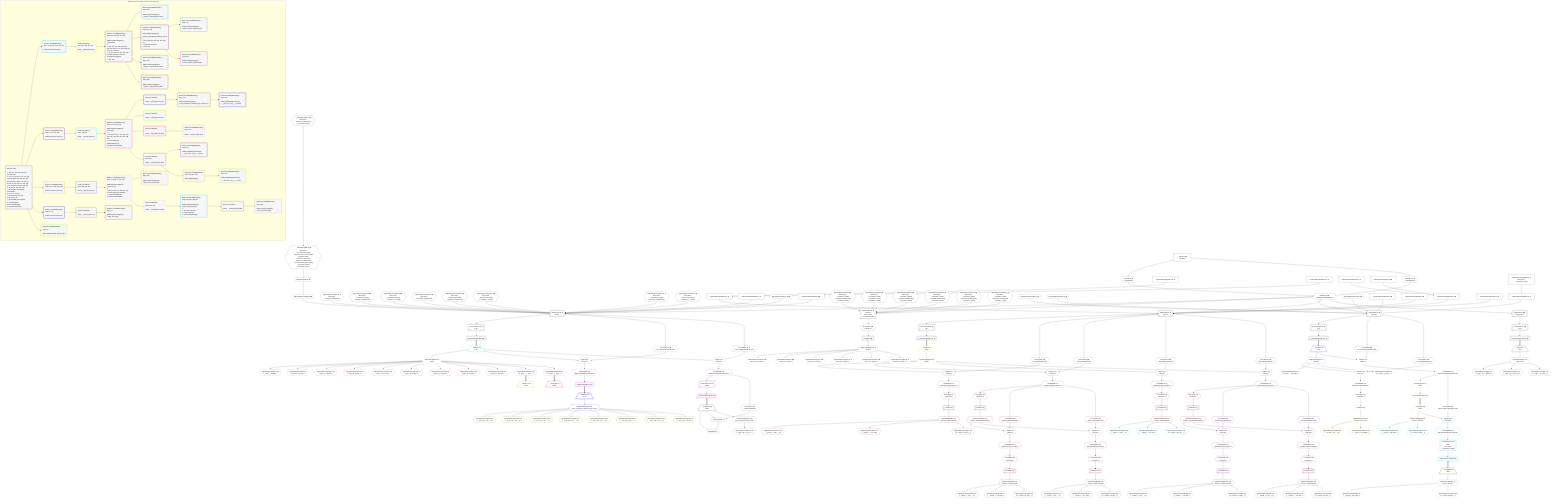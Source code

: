 %%{init: {'themeVariables': { 'fontSize': '12px'}}}%%
graph TD
    classDef path fill:#eee,stroke:#000,color:#000
    classDef plan fill:#fff,stroke-width:1px,color:#000
    classDef itemplan fill:#fff,stroke-width:2px,color:#000
    classDef unbatchedplan fill:#dff,stroke-width:1px,color:#000
    classDef sideeffectplan fill:#fcc,stroke-width:2px,color:#000
    classDef bucket fill:#f6f6f6,color:#000,stroke-width:2px,text-align:left

    subgraph "Buckets for queries/v4/procedure-computed-fields"
    Bucket0("Bucket 0 (root)<br /><br />1: 293, 297, 301, 309, 313, 317, 325, 329, 341<br />ᐳ: 6, 9, 10, 113, 131, 172, 275, 345, 346, 347, 348, 349, 350, 351, 352, 353, 354, 355, 356, 11, 49, 53, 56, 59, 62, 65, 93, 106, 126, 136, 139, 142, 145, 148, 156, 150, 158, 164<br />2: 15, 25, 30, 305, 321, 333<br />ᐳ: Access[32], Access[326], Access[330]<br />3: 8, 17, 27, 33, 337<br />ᐳ: 34, 294, 306, 310, 322<br />4: 12, 20, 39, 45<br />ᐳ: Access[338], Access[342]<br />5: Connection[22], ConnectionItems[36]<br />6: ConnectionItems[42]"):::bucket
    Bucket1("Bucket 1 (nullableBoundary)<br />Deps: 12, 36, 294, 306, 310, 322<br /><br />ROOT Connectionᐸ8ᐳ[12]"):::bucket
    Bucket2("Bucket 2 (nullableBoundary)<br />Deps: 17, 39, 326, 330<br /><br />ROOT Connectionᐸ15ᐳ[17]"):::bucket
    Bucket3("Bucket 3 (nullableBoundary)<br />Deps: 22, 42, 338, 342, 345<br /><br />ROOT Connectionᐸ20ᐳ[22]"):::bucket
    Bucket4("Bucket 4 (nullableBoundary)<br />Deps: 27, 45<br /><br />ROOT Connectionᐸ25ᐳ[27]"):::bucket
    Bucket5("Bucket 5 (nullableBoundary)<br />Deps: 34<br /><br />ROOT PgSelectSingleᐸpersonᐳ[34]"):::bucket
    Bucket10("Bucket 10 (listItem)<br />Deps: 294, 306, 310, 322<br /><br />ROOT __Item{10}ᐸ36ᐳ[67]"):::bucket
    Bucket11("Bucket 11 (listItem)<br />Deps: 326, 330<br /><br />ROOT __Item{11}ᐸ39ᐳ[69]"):::bucket
    Bucket12("Bucket 12 (listItem)<br />Deps: 338, 342, 345<br /><br />ROOT __Item{12}ᐸ42ᐳ[71]"):::bucket
    Bucket13("Bucket 13 (listItem)<br /><br />ROOT __Item{13}ᐸ45ᐳ[73]"):::bucket
    Bucket14("Bucket 14 (nullableBoundary)<br />Deps: 294, 68, 306, 310, 322<br /><br />ROOT PgSelectSingle{10}ᐸtypesᐳ[68]<br />1: <br />ᐳ: 295, 307, 311, 323, 296, 308, 312, 324, 80, 89, 102, 122, 298, 302<br />2: 81, 90, 103, 123<br />ᐳ: 82, 91, 104, 124, 179, 202, 220, 299, 300, 303, 304, 183, 206<br />3: First[184], First[207]<br />ᐳ: 185, 208"):::bucket
    Bucket15("Bucket 15 (nullableBoundary)<br />Deps: 70, 326, 69, 330<br /><br />ROOT PgSelectSingle{11}ᐸpostᐳ[70]<br />1: <br />ᐳ: 83, 94, 107, 127, 137, 140, 143, 146, 149, 166, 168, 327, 331, 328, 332<br />2: Connection[173], PgSelectRows[174]<br />3: ConnectionItems[199]"):::bucket
    Bucket16("Bucket 16 (nullableBoundary)<br />Deps: 72, 338, 71, 342, 345<br /><br />ROOT PgSelectSingle{12}ᐸpersonᐳ[72]<br />1: <br />ᐳ: 84, 96, 339, 343, 340, 344, 132<br />2: Connection[114], First[133]<br />ᐳ: PgSelectSingle[134]<br />3: ConnectionItems[187]"):::bucket
    Bucket17("Bucket 17 (nullableBoundary)<br />Deps: 74<br /><br />ROOT PgSelectSingle{13}ᐸedge_caseᐳ[74]"):::bucket
    Bucket18("Bucket 18 (nullableBoundary)<br />Deps: 104<br /><br />ROOT PgSelectSingle{14}ᐸfrmcdc_compoundTypeᐳ[104]"):::bucket
    Bucket19("Bucket 19 (nullableBoundary)<br />Deps: 324, 124<br /><br />ROOT PgSelectSingle{14}ᐸfrmcdc_nestedCompoundTypeᐳ[124]<br />1: <br />ᐳ: 314, 318, 315, 316, 319, 320, 195, 213<br />2: First[196], First[214]<br />ᐳ: 197, 215"):::bucket
    Bucket20("Bucket 20 (nullableBoundary)<br />Deps: 134<br /><br />ROOT PgSelectSingle{16}ᐸperson_first_postᐳ[134]"):::bucket
    Bucket21("Bucket 21 (listItem)<br /><br />ROOT __Item{21}ᐸ174ᐳ[175]"):::bucket
    Bucket22("Bucket 22 (listItem)<br /><br />ROOT __Item{22}ᐸ166ᐳ[177]"):::bucket
    Bucket23("Bucket 23 (listItem)<br /><br />ROOT __Item{23}ᐸ168ᐳ[178]"):::bucket
    Bucket24("Bucket 24 (nullableBoundary)<br />Deps: 176<br /><br />ROOT PgSelectSingle{21}ᐸpost_computed_compound_type_arrayᐳ[176]"):::bucket
    Bucket25("Bucket 25 (nullableBoundary)<br />Deps: 178<br /><br />ROOT __Item{23}ᐸ168ᐳ[178]"):::bucket
    Bucket29("Bucket 29 (nullableBoundary)<br />Deps: 185<br /><br />ROOT PgSelectSingle{14}ᐸfrmcdc_compoundTypeᐳ[185]"):::bucket
    Bucket30("Bucket 30 (nullableBoundary)<br />Deps: 197<br /><br />ROOT PgSelectSingle{19}ᐸfrmcdc_compoundTypeᐳ[197]"):::bucket
    Bucket31("Bucket 31 (nullableBoundary)<br />Deps: 208<br /><br />ROOT PgSelectSingle{14}ᐸfrmcdc_compoundTypeᐳ[208]"):::bucket
    Bucket32("Bucket 32 (nullableBoundary)<br />Deps: 215<br /><br />ROOT PgSelectSingle{19}ᐸfrmcdc_compoundTypeᐳ[215]"):::bucket
    Bucket33("Bucket 33 (listItem)<br />Deps: 340, 345<br /><br />ROOT __Item{33}ᐸ187ᐳ[223]"):::bucket
    Bucket34("Bucket 34 (listItem)<br />Deps: 332<br /><br />ROOT __Item{34}ᐸ199ᐳ[225]"):::bucket
    Bucket35("Bucket 35 (nullableBoundary)<br />Deps: 224, 345, 334, 223<br /><br />ROOT PgSelectSingle{33}ᐸperson_friendsᐳ[224]<br />1: <br />ᐳ: 259, 265, 335, 336<br />2: Connection[276]<br />3: ConnectionItems[283]"):::bucket
    Bucket36("Bucket 36 (nullableBoundary)<br />Deps: 227<br /><br />ROOT PgClassExpression{34}ᐸ__post_com...al_set__.vᐳ[227]"):::bucket
    Bucket37("Bucket 37 (nullableBoundary)<br />Deps: 228, 227, 268<br /><br />ROOT Edge{34}[228]"):::bucket
    Bucket38("Bucket 38 (nullableBoundary)<br />Deps: 241<br /><br />ROOT PgClassExpression{24}ᐸ__post_com...rray__.”g”ᐳ[241]"):::bucket
    Bucket39("Bucket 39 (nullableBoundary)<br />Deps: 227<br /><br />ROOT PgClassExpression{34}ᐸ__post_com...al_set__.vᐳ[227]"):::bucket
    Bucket41("Bucket 41 (listItem)<br /><br />ROOT __Item{41}ᐸ283ᐳ[288]"):::bucket
    Bucket42("Bucket 42 (nullableBoundary)<br />Deps: 289<br /><br />ROOT PgSelectSingle{41}ᐸperson_friendsᐳ[289]"):::bucket
    end
    Bucket0 --> Bucket1 & Bucket2 & Bucket3 & Bucket4 & Bucket5
    Bucket1 --> Bucket10
    Bucket2 --> Bucket11
    Bucket3 --> Bucket12
    Bucket4 --> Bucket13
    Bucket10 --> Bucket14
    Bucket11 --> Bucket15
    Bucket12 --> Bucket16
    Bucket13 --> Bucket17
    Bucket14 --> Bucket18 & Bucket19 & Bucket29 & Bucket31
    Bucket15 --> Bucket21 & Bucket22 & Bucket23 & Bucket34
    Bucket16 --> Bucket20 & Bucket33
    Bucket19 --> Bucket30 & Bucket32
    Bucket21 --> Bucket24
    Bucket23 --> Bucket25
    Bucket24 --> Bucket38
    Bucket33 --> Bucket35
    Bucket34 --> Bucket36 & Bucket37
    Bucket35 --> Bucket41
    Bucket37 --> Bucket39
    Bucket41 --> Bucket42

    %% plan dependencies
    PgSelect15[["PgSelect[15∈0] ➊<br />ᐸpostᐳ"]]:::plan
    Object11{{"Object[11∈0] ➊<br />ᐸ{pgSettings,withPgClient}ᐳ"}}:::plan
    PgFromExpression93{{"PgFromExpression[93∈0] ➊<br />More deps:<br />- Constantᐸundefinedᐳ[6]"}}:::plan
    PgFromExpression106{{"PgFromExpression[106∈0] ➊<br />More deps:<br />- Constantᐸ15ᐳ[348]<br />- Constantᐸundefinedᐳ[6]"}}:::plan
    PgFromExpression126{{"PgFromExpression[126∈0] ➊<br />More deps:<br />- Constantᐸ20ᐳ[349]<br />- Constantᐸ'[...]'ᐳ[350]"}}:::plan
    PgFromExpression136{{"PgFromExpression[136∈0] ➊<br />More deps:<br />- Constantᐸundefinedᐳ[6]"}}:::plan
    PgFromExpression139{{"PgFromExpression[139∈0] ➊<br />More deps:<br />- Constantᐸ15ᐳ[348]<br />- Constantᐸundefinedᐳ[6]"}}:::plan
    PgFromExpression142{{"PgFromExpression[142∈0] ➊<br />More deps:<br />- Constantᐸ20ᐳ[349]<br />- Constantᐸ'[...]'ᐳ[350]"}}:::plan
    PgFromExpression145{{"PgFromExpression[145∈0] ➊<br />More deps:<br />- Constantᐸ15ᐳ[348]<br />- Constantᐸundefinedᐳ[6]"}}:::plan
    PgFromExpression148{{"PgFromExpression[148∈0] ➊<br />More deps:<br />- Constantᐸ20ᐳ[349]<br />- Constantᐸ'[...]'ᐳ[350]"}}:::plan
    PgFromExpression164{{"PgFromExpression[164∈0] ➊"}}:::plan
    PgSelectInlineApply325["PgSelectInlineApply[325∈0] ➊"]:::plan
    PgFromExpression172{{"PgFromExpression[172∈0] ➊"}}:::plan
    PgSelectInlineApply329["PgSelectInlineApply[329∈0] ➊"]:::plan
    Object11 & PgFromExpression93 & PgFromExpression106 & PgFromExpression126 & PgFromExpression136 & PgFromExpression139 & PgFromExpression142 & PgFromExpression145 & PgFromExpression148 & PgFromExpression164 & PgSelectInlineApply325 & PgFromExpression172 & PgSelectInlineApply329 --> PgSelect15
    PgSelect30[["PgSelect[30∈0] ➊<br />ᐸpersonᐳ<br />More deps:<br />- Constantᐸ1ᐳ[345]"]]:::plan
    PgFromExpression49{{"PgFromExpression[49∈0] ➊<br />More deps:<br />- Constantᐸ1ᐳ[345]<br />- Constantᐸundefinedᐳ[6]<br />- Constantᐸ7ᐳ[346]"}}:::plan
    PgFromExpression53{{"PgFromExpression[53∈0] ➊<br />More deps:<br />- Constantᐸ1ᐳ[345]<br />- Constantᐸ8ᐳ[347]<br />- Constantᐸ7ᐳ[346]"}}:::plan
    PgFromExpression56{{"PgFromExpression[56∈0] ➊<br />More deps:<br />- Constantᐸ1ᐳ[345]<br />- Constantᐸundefinedᐳ[6]<br />- Constantᐸ7ᐳ[346]"}}:::plan
    PgFromExpression59{{"PgFromExpression[59∈0] ➊<br />More deps:<br />- Constantᐸ1ᐳ[345]<br />- Constantᐸundefinedᐳ[6]<br />- Constantᐸ7ᐳ[346]"}}:::plan
    PgFromExpression62{{"PgFromExpression[62∈0] ➊<br />More deps:<br />- Constantᐸ1ᐳ[345]<br />- Constantᐸundefinedᐳ[6]<br />- Constantᐸ7ᐳ[346]"}}:::plan
    PgFromExpression65{{"PgFromExpression[65∈0] ➊<br />More deps:<br />- Constantᐸ1ᐳ[345]<br />- Constantᐸundefinedᐳ[6]<br />- Constantᐸ7ᐳ[346]"}}:::plan
    Object11 & PgFromExpression49 & PgFromExpression53 & PgFromExpression56 & PgFromExpression59 & PgFromExpression62 & PgFromExpression65 --> PgSelect30
    __InputObject150{{"__InputObject[150∈0] ➊<br />More deps:<br />- Constantᐸ419ᐳ[351]<br />- Constantᐸ'easy cheesy baked potatoes'ᐳ[352]<br />- Constantᐸ'red'ᐳ[353]<br />- Constantᐸundefinedᐳ[6]<br />- Constantᐸ'BAR_FOO'ᐳ[354]<br />- Constantᐸ''ᐳ[355]<br />- Constantᐸ8ᐳ[347]"}}:::plan
    __InputObject156{{"__InputObject[156∈0] ➊<br />More deps:<br />- Constantᐸundefinedᐳ[6]<br />- Constantᐸ5ᐳ[356]"}}:::plan
    __InputObject156 --> __InputObject150
    PgSelect20[["PgSelect[20∈0] ➊<br />ᐸpersonᐳ"]]:::plan
    PgFromExpression113{{"PgFromExpression[113∈0] ➊"}}:::plan
    PgFromExpression275{{"PgFromExpression[275∈0] ➊"}}:::plan
    PgSelectInlineApply337["PgSelectInlineApply[337∈0] ➊"]:::plan
    PgFromExpression131{{"PgFromExpression[131∈0] ➊"}}:::plan
    PgSelectInlineApply341["PgSelectInlineApply[341∈0] ➊"]:::plan
    Object11 & PgFromExpression113 & PgFromExpression275 & PgSelectInlineApply337 & PgFromExpression131 & PgSelectInlineApply341 --> PgSelect20
    PgSelect8[["PgSelect[8∈0] ➊<br />ᐸtypesᐳ"]]:::plan
    PgSelectInlineApply293["PgSelectInlineApply[293∈0] ➊"]:::plan
    PgSelectInlineApply305["PgSelectInlineApply[305∈0] ➊"]:::plan
    PgSelectInlineApply309["PgSelectInlineApply[309∈0] ➊"]:::plan
    PgSelectInlineApply321["PgSelectInlineApply[321∈0] ➊"]:::plan
    Object11 & PgSelectInlineApply293 & PgSelectInlineApply305 & PgSelectInlineApply309 & PgSelectInlineApply321 --> PgSelect8
    Access9{{"Access[9∈0] ➊<br />ᐸ2.pgSettingsᐳ"}}:::plan
    Access10{{"Access[10∈0] ➊<br />ᐸ2.withPgClientᐳ"}}:::plan
    Access9 & Access10 --> Object11
    PgSelectInlineApply297["PgSelectInlineApply[297∈0] ➊"]:::plan
    PgSelectInlineApply301["PgSelectInlineApply[301∈0] ➊"]:::plan
    PgSelectInlineApply297 & PgSelectInlineApply301 --> PgSelectInlineApply305
    PgSelectInlineApply313["PgSelectInlineApply[313∈0] ➊"]:::plan
    PgSelectInlineApply317["PgSelectInlineApply[317∈0] ➊"]:::plan
    PgSelectInlineApply313 & PgSelectInlineApply317 --> PgSelectInlineApply321
    __Value2["__Value[2∈0] ➊<br />ᐸcontextᐳ"]:::plan
    __Value2 --> Access9
    __Value2 --> Access10
    Connection12[["Connection[12∈0] ➊<br />ᐸ8ᐳ"]]:::plan
    PgSelect8 --> Connection12
    Connection17[["Connection[17∈0] ➊<br />ᐸ15ᐳ"]]:::plan
    PgSelect15 --> Connection17
    Connection22[["Connection[22∈0] ➊<br />ᐸ20ᐳ"]]:::plan
    PgSelect20 --> Connection22
    PgSelect25[["PgSelect[25∈0] ➊<br />ᐸedge_caseᐳ"]]:::plan
    Object11 --> PgSelect25
    Connection27[["Connection[27∈0] ➊<br />ᐸ25ᐳ"]]:::plan
    PgSelect25 --> Connection27
    Access32{{"Access[32∈0] ➊<br />ᐸ30.itemsᐳ"}}:::plan
    PgSelect30 --> Access32
    First33[["First[33∈0] ➊"]]:::plan
    Access32 --> First33
    PgSelectSingle34{{"PgSelectSingle[34∈0] ➊<br />ᐸpersonᐳ"}}:::plan
    First33 --> PgSelectSingle34
    ConnectionItems36[["ConnectionItems[36∈0] ➊"]]:::plan
    Connection12 --> ConnectionItems36
    ConnectionItems39[["ConnectionItems[39∈0] ➊"]]:::plan
    Connection17 --> ConnectionItems39
    ConnectionItems42[["ConnectionItems[42∈0] ➊"]]:::plan
    Connection22 --> ConnectionItems42
    ConnectionItems45[["ConnectionItems[45∈0] ➊"]]:::plan
    Connection27 --> ConnectionItems45
    BakedInput158{{"BakedInput[158∈0] ➊"}}:::plan
    __InputObject150 --> BakedInput158
    BakedInput158 --> PgFromExpression164
    Access294{{"Access[294∈0] ➊<br />ᐸ8.m.joinDetailsFor76ᐳ"}}:::plan
    PgSelect8 --> Access294
    Access306{{"Access[306∈0] ➊<br />ᐸ8.m.joinDetailsFor87ᐳ"}}:::plan
    PgSelect8 --> Access306
    Access310{{"Access[310∈0] ➊<br />ᐸ8.m.joinDetailsFor100ᐳ"}}:::plan
    PgSelect8 --> Access310
    Access322{{"Access[322∈0] ➊<br />ᐸ8.m.joinDetailsFor120ᐳ"}}:::plan
    PgSelect8 --> Access322
    Access326{{"Access[326∈0] ➊<br />ᐸ15.m.subqueryDetailsFor160ᐳ"}}:::plan
    PgSelect15 --> Access326
    Access330{{"Access[330∈0] ➊<br />ᐸ15.m.subqueryDetailsFor170ᐳ"}}:::plan
    PgSelect15 --> Access330
    PgSelectInlineApply333["PgSelectInlineApply[333∈0] ➊<br />More deps:<br />- Constantᐸ1ᐳ[345]"]:::plan
    PgSelectInlineApply333 --> PgSelectInlineApply337
    Access338{{"Access[338∈0] ➊<br />ᐸ20.m.subqueryDetailsFor109ᐳ"}}:::plan
    PgSelect20 --> Access338
    Access342{{"Access[342∈0] ➊<br />ᐸ20.m.joinDetailsFor129ᐳ"}}:::plan
    PgSelect20 --> Access342
    PgClassExpression50{{"PgClassExpression[50∈5] ➊<br />ᐸ(1/0) /* E...ferred! */ᐳ"}}:::plan
    PgSelectSingle34 --> PgClassExpression50
    PgClassExpression54{{"PgClassExpression[54∈5] ➊<br />ᐸ(1/0) /* E...ferred! */ᐳ"}}:::plan
    PgSelectSingle34 --> PgClassExpression54
    PgClassExpression57{{"PgClassExpression[57∈5] ➊<br />ᐸ(1/0) /* E...ferred! */ᐳ"}}:::plan
    PgSelectSingle34 --> PgClassExpression57
    PgClassExpression60{{"PgClassExpression[60∈5] ➊<br />ᐸ(1/0) /* E...ferred! */ᐳ"}}:::plan
    PgSelectSingle34 --> PgClassExpression60
    PgClassExpression63{{"PgClassExpression[63∈5] ➊<br />ᐸ(1/0) /* E...ferred! */ᐳ"}}:::plan
    PgSelectSingle34 --> PgClassExpression63
    PgClassExpression66{{"PgClassExpression[66∈5] ➊<br />ᐸ(1/0) /* E...ferred! */ᐳ"}}:::plan
    PgSelectSingle34 --> PgClassExpression66
    __Item67[/"__Item[67∈10]<br />ᐸ36ᐳ"\]:::itemplan
    ConnectionItems36 ==> __Item67
    PgSelectSingle68{{"PgSelectSingle[68∈10]<br />ᐸtypesᐳ"}}:::plan
    __Item67 --> PgSelectSingle68
    __Item69[/"__Item[69∈11]<br />ᐸ39ᐳ"\]:::itemplan
    ConnectionItems39 ==> __Item69
    PgSelectSingle70{{"PgSelectSingle[70∈11]<br />ᐸpostᐳ"}}:::plan
    __Item69 --> PgSelectSingle70
    __Item71[/"__Item[71∈12]<br />ᐸ42ᐳ"\]:::itemplan
    ConnectionItems42 ==> __Item71
    PgSelectSingle72{{"PgSelectSingle[72∈12]<br />ᐸpersonᐳ"}}:::plan
    __Item71 --> PgSelectSingle72
    __Item73[/"__Item[73∈13]<br />ᐸ45ᐳ"\]:::itemplan
    ConnectionItems45 ==> __Item73
    PgSelectSingle74{{"PgSelectSingle[74∈13]<br />ᐸedge_caseᐳ"}}:::plan
    __Item73 --> PgSelectSingle74
    List295{{"List[295∈14]<br />ᐸ294,68ᐳ"}}:::plan
    Access294 & PgSelectSingle68 --> List295
    List299{{"List[299∈14]<br />ᐸ298,91ᐳ"}}:::plan
    Access298{{"Access[298∈14]<br />ᐸ308.m.joinDetailsFor181ᐳ"}}:::plan
    PgSelectSingle91{{"PgSelectSingle[91∈14]<br />ᐸfrmcdc_nestedCompoundTypeᐳ"}}:::plan
    Access298 & PgSelectSingle91 --> List299
    List303{{"List[303∈14]<br />ᐸ302,91ᐳ"}}:::plan
    Access302{{"Access[302∈14]<br />ᐸ308.m.joinDetailsFor204ᐳ"}}:::plan
    Access302 & PgSelectSingle91 --> List303
    List307{{"List[307∈14]<br />ᐸ306,68ᐳ"}}:::plan
    Access306 & PgSelectSingle68 --> List307
    List311{{"List[311∈14]<br />ᐸ310,68ᐳ"}}:::plan
    Access310 & PgSelectSingle68 --> List311
    List323{{"List[323∈14]<br />ᐸ322,68ᐳ"}}:::plan
    Access322 & PgSelectSingle68 --> List323
    Access80{{"Access[80∈14]<br />ᐸ296.itemsᐳ"}}:::plan
    Lambda296{{"Lambda[296∈14]<br />ᐸpgInlineViaJoinTransformᐳ"}}:::plan
    Lambda296 --> Access80
    First81[["First[81∈14]"]]:::plan
    Access80 --> First81
    PgSelectSingle82{{"PgSelectSingle[82∈14]<br />ᐸfrmcdc_compoundTypeᐳ"}}:::plan
    First81 --> PgSelectSingle82
    Access89{{"Access[89∈14]<br />ᐸ308.itemsᐳ"}}:::plan
    Lambda308{{"Lambda[308∈14]<br />ᐸpgInlineViaJoinTransformᐳ"}}:::plan
    Lambda308 --> Access89
    First90[["First[90∈14]"]]:::plan
    Access89 --> First90
    First90 --> PgSelectSingle91
    Access102{{"Access[102∈14]<br />ᐸ312.itemsᐳ"}}:::plan
    Lambda312{{"Lambda[312∈14]<br />ᐸpgInlineViaJoinTransformᐳ"}}:::plan
    Lambda312 --> Access102
    First103[["First[103∈14]"]]:::plan
    Access102 --> First103
    PgSelectSingle104{{"PgSelectSingle[104∈14]<br />ᐸfrmcdc_compoundTypeᐳ"}}:::plan
    First103 --> PgSelectSingle104
    Access122{{"Access[122∈14]<br />ᐸ324.itemsᐳ"}}:::plan
    Lambda324{{"Lambda[324∈14]<br />ᐸpgInlineViaJoinTransformᐳ"}}:::plan
    Lambda324 --> Access122
    First123[["First[123∈14]"]]:::plan
    Access122 --> First123
    PgSelectSingle124{{"PgSelectSingle[124∈14]<br />ᐸfrmcdc_nestedCompoundTypeᐳ"}}:::plan
    First123 --> PgSelectSingle124
    PgClassExpression179{{"PgClassExpression[179∈14]<br />ᐸ__frmcdc_c...type__.”a”ᐳ"}}:::plan
    PgSelectSingle82 --> PgClassExpression179
    Access183{{"Access[183∈14]<br />ᐸ300.itemsᐳ"}}:::plan
    Lambda300{{"Lambda[300∈14]<br />ᐸpgInlineViaJoinTransformᐳ"}}:::plan
    Lambda300 --> Access183
    First184[["First[184∈14]"]]:::plan
    Access183 --> First184
    PgSelectSingle185{{"PgSelectSingle[185∈14]<br />ᐸfrmcdc_compoundTypeᐳ"}}:::plan
    First184 --> PgSelectSingle185
    PgClassExpression202{{"PgClassExpression[202∈14]<br />ᐸ__frmcdc_c....”foo_bar”ᐳ"}}:::plan
    PgSelectSingle82 --> PgClassExpression202
    Access206{{"Access[206∈14]<br />ᐸ304.itemsᐳ"}}:::plan
    Lambda304{{"Lambda[304∈14]<br />ᐸpgInlineViaJoinTransformᐳ"}}:::plan
    Lambda304 --> Access206
    First207[["First[207∈14]"]]:::plan
    Access206 --> First207
    PgSelectSingle208{{"PgSelectSingle[208∈14]<br />ᐸfrmcdc_compoundTypeᐳ"}}:::plan
    First207 --> PgSelectSingle208
    PgClassExpression220{{"PgClassExpression[220∈14]<br />ᐸ”c”.”compo...nd_type__)ᐳ"}}:::plan
    PgSelectSingle82 --> PgClassExpression220
    List295 --> Lambda296
    Lambda308 --> Access298
    List299 --> Lambda300
    Lambda308 --> Access302
    List303 --> Lambda304
    List307 --> Lambda308
    List311 --> Lambda312
    List323 --> Lambda324
    List327{{"List[327∈15]<br />ᐸ326,69ᐳ"}}:::plan
    Access326 & __Item69 --> List327
    List331{{"List[331∈15]<br />ᐸ330,69ᐳ"}}:::plan
    Access330 & __Item69 --> List331
    PgClassExpression83{{"PgClassExpression[83∈15]<br />ᐸ__post__.”headline”ᐳ"}}:::plan
    PgSelectSingle70 --> PgClassExpression83
    PgClassExpression94{{"PgClassExpression[94∈15]<br />ᐸ(1/0) /* E...ferred! */ᐳ"}}:::plan
    PgSelectSingle70 --> PgClassExpression94
    PgClassExpression107{{"PgClassExpression[107∈15]<br />ᐸ(1/0) /* E...ferred! */ᐳ"}}:::plan
    PgSelectSingle70 --> PgClassExpression107
    PgClassExpression127{{"PgClassExpression[127∈15]<br />ᐸ(1/0) /* E...ferred! */ᐳ"}}:::plan
    PgSelectSingle70 --> PgClassExpression127
    PgClassExpression137{{"PgClassExpression[137∈15]<br />ᐸ(1/0) /* E...ferred! */ᐳ"}}:::plan
    PgSelectSingle70 --> PgClassExpression137
    PgClassExpression140{{"PgClassExpression[140∈15]<br />ᐸ(1/0) /* E...ferred! */ᐳ"}}:::plan
    PgSelectSingle70 --> PgClassExpression140
    PgClassExpression143{{"PgClassExpression[143∈15]<br />ᐸ(1/0) /* E...ferred! */ᐳ"}}:::plan
    PgSelectSingle70 --> PgClassExpression143
    PgClassExpression146{{"PgClassExpression[146∈15]<br />ᐸ(1/0) /* E...ferred! */ᐳ"}}:::plan
    PgSelectSingle70 --> PgClassExpression146
    PgClassExpression149{{"PgClassExpression[149∈15]<br />ᐸ(1/0) /* E...ferred! */ᐳ"}}:::plan
    PgSelectSingle70 --> PgClassExpression149
    PgClassExpression166{{"PgClassExpression[166∈15]<br />ᐸ”a”.”post_...(__post__)ᐳ"}}:::plan
    PgSelectSingle70 --> PgClassExpression166
    PgClassExpression168{{"PgClassExpression[168∈15]<br />ᐸ”a”.”post_...(__post__)ᐳ"}}:::plan
    PgSelectSingle70 --> PgClassExpression168
    Connection173[["Connection[173∈15]<br />ᐸ332ᐳ"]]:::plan
    Lambda332{{"Lambda[332∈15]<br />ᐸpgInlineViaSubqueryTransformᐳ"}}:::plan
    Lambda332 --> Connection173
    PgSelectRows174[["PgSelectRows[174∈15]"]]:::plan
    Lambda328{{"Lambda[328∈15]<br />ᐸpgInlineViaSubqueryTransformᐳ"}}:::plan
    Lambda328 --> PgSelectRows174
    ConnectionItems199[["ConnectionItems[199∈15]"]]:::plan
    Connection173 --> ConnectionItems199
    List327 --> Lambda328
    List331 --> Lambda332
    List339{{"List[339∈16]<br />ᐸ338,71ᐳ"}}:::plan
    Access338 & __Item71 --> List339
    List343{{"List[343∈16]<br />ᐸ342,72ᐳ"}}:::plan
    Access342 & PgSelectSingle72 --> List343
    PgClassExpression84{{"PgClassExpression[84∈16]<br />ᐸ__person__...full_name”ᐳ"}}:::plan
    PgSelectSingle72 --> PgClassExpression84
    PgClassExpression96{{"PgClassExpression[96∈16]<br />ᐸ”c”.”perso..._person__)ᐳ"}}:::plan
    PgSelectSingle72 --> PgClassExpression96
    Connection114[["Connection[114∈16]<br />ᐸ340ᐳ"]]:::plan
    Lambda340{{"Lambda[340∈16]<br />ᐸpgInlineViaSubqueryTransformᐳ"}}:::plan
    Lambda340 --> Connection114
    Access132{{"Access[132∈16]<br />ᐸ344.itemsᐳ"}}:::plan
    Lambda344{{"Lambda[344∈16]<br />ᐸpgInlineViaJoinTransformᐳ"}}:::plan
    Lambda344 --> Access132
    First133[["First[133∈16]"]]:::plan
    Access132 --> First133
    PgSelectSingle134{{"PgSelectSingle[134∈16]<br />ᐸperson_first_postᐳ"}}:::plan
    First133 --> PgSelectSingle134
    ConnectionItems187[["ConnectionItems[187∈16]"]]:::plan
    Connection114 --> ConnectionItems187
    List339 --> Lambda340
    List343 --> Lambda344
    PgClassExpression85{{"PgClassExpression[85∈17]<br />ᐸ__edge_cas...s_default”ᐳ"}}:::plan
    PgSelectSingle74 --> PgClassExpression85
    PgClassExpression97{{"PgClassExpression[97∈17]<br />ᐸ__edge_cas...cast_easy”ᐳ"}}:::plan
    PgSelectSingle74 --> PgClassExpression97
    PgClassExpression116{{"PgClassExpression[116∈17]<br />ᐸ”c”.”edge_...ge_case__)ᐳ"}}:::plan
    PgSelectSingle74 --> PgClassExpression116
    PgClassExpression186{{"PgClassExpression[186∈18]<br />ᐸ__frmcdc_c...type__.”a”ᐳ"}}:::plan
    PgSelectSingle104 --> PgClassExpression186
    PgClassExpression209{{"PgClassExpression[209∈18]<br />ᐸ__frmcdc_c....”foo_bar”ᐳ"}}:::plan
    PgSelectSingle104 --> PgClassExpression209
    PgClassExpression222{{"PgClassExpression[222∈18]<br />ᐸ”c”.”compo...nd_type__)ᐳ"}}:::plan
    PgSelectSingle104 --> PgClassExpression222
    List315{{"List[315∈19]<br />ᐸ314,124ᐳ"}}:::plan
    Access314{{"Access[314∈19]<br />ᐸ324.m.joinDetailsFor191ᐳ"}}:::plan
    Access314 & PgSelectSingle124 --> List315
    List319{{"List[319∈19]<br />ᐸ318,124ᐳ"}}:::plan
    Access318{{"Access[318∈19]<br />ᐸ324.m.joinDetailsFor211ᐳ"}}:::plan
    Access318 & PgSelectSingle124 --> List319
    Access195{{"Access[195∈19]<br />ᐸ316.itemsᐳ"}}:::plan
    Lambda316{{"Lambda[316∈19]<br />ᐸpgInlineViaJoinTransformᐳ"}}:::plan
    Lambda316 --> Access195
    First196[["First[196∈19]"]]:::plan
    Access195 --> First196
    PgSelectSingle197{{"PgSelectSingle[197∈19]<br />ᐸfrmcdc_compoundTypeᐳ"}}:::plan
    First196 --> PgSelectSingle197
    Access213{{"Access[213∈19]<br />ᐸ320.itemsᐳ"}}:::plan
    Lambda320{{"Lambda[320∈19]<br />ᐸpgInlineViaJoinTransformᐳ"}}:::plan
    Lambda320 --> Access213
    First214[["First[214∈19]"]]:::plan
    Access213 --> First214
    PgSelectSingle215{{"PgSelectSingle[215∈19]<br />ᐸfrmcdc_compoundTypeᐳ"}}:::plan
    First214 --> PgSelectSingle215
    Lambda324 --> Access314
    List315 --> Lambda316
    Lambda324 --> Access318
    List319 --> Lambda320
    PgClassExpression198{{"PgClassExpression[198∈20]<br />ᐸ__person_f...ost__.”id”ᐳ"}}:::plan
    PgSelectSingle134 --> PgClassExpression198
    PgClassExpression216{{"PgClassExpression[216∈20]<br />ᐸ__person_f...”headline”ᐳ"}}:::plan
    PgSelectSingle134 --> PgClassExpression216
    __Item175[/"__Item[175∈21]<br />ᐸ174ᐳ"\]:::itemplan
    PgSelectRows174 ==> __Item175
    PgSelectSingle176{{"PgSelectSingle[176∈21]<br />ᐸpost_computed_compound_type_arrayᐳ"}}:::plan
    __Item175 --> PgSelectSingle176
    __Item177[/"__Item[177∈22]<br />ᐸ166ᐳ"\]:::itemplan
    PgClassExpression166 ==> __Item177
    __Item178[/"__Item[178∈23]<br />ᐸ168ᐳ"\]:::itemplan
    PgClassExpression168 ==> __Item178
    PgClassExpression229{{"PgClassExpression[229∈24]<br />ᐸ__post_com...rray__.”a”ᐳ"}}:::plan
    PgSelectSingle176 --> PgClassExpression229
    PgClassExpression231{{"PgClassExpression[231∈24]<br />ᐸ__post_com...rray__.”b”ᐳ"}}:::plan
    PgSelectSingle176 --> PgClassExpression231
    PgClassExpression233{{"PgClassExpression[233∈24]<br />ᐸ__post_com...rray__.”c”ᐳ"}}:::plan
    PgSelectSingle176 --> PgClassExpression233
    PgClassExpression235{{"PgClassExpression[235∈24]<br />ᐸ__post_com...rray__.”d”ᐳ"}}:::plan
    PgSelectSingle176 --> PgClassExpression235
    PgClassExpression237{{"PgClassExpression[237∈24]<br />ᐸ__post_com...rray__.”e”ᐳ"}}:::plan
    PgSelectSingle176 --> PgClassExpression237
    PgClassExpression239{{"PgClassExpression[239∈24]<br />ᐸ__post_com...rray__.”f”ᐳ"}}:::plan
    PgSelectSingle176 --> PgClassExpression239
    PgClassExpression241{{"PgClassExpression[241∈24]<br />ᐸ__post_com...rray__.”g”ᐳ"}}:::plan
    PgSelectSingle176 --> PgClassExpression241
    PgClassExpression242{{"PgClassExpression[242∈24]<br />ᐸ__post_com....”foo_bar”ᐳ"}}:::plan
    PgSelectSingle176 --> PgClassExpression242
    PgClassExpression243{{"PgClassExpression[243∈29]<br />ᐸ__frmcdc_c...type__.”a”ᐳ"}}:::plan
    PgSelectSingle185 --> PgClassExpression243
    PgClassExpression247{{"PgClassExpression[247∈29]<br />ᐸ__frmcdc_c....”foo_bar”ᐳ"}}:::plan
    PgSelectSingle185 --> PgClassExpression247
    PgClassExpression252{{"PgClassExpression[252∈29]<br />ᐸ”c”.”compo...nd_type__)ᐳ"}}:::plan
    PgSelectSingle185 --> PgClassExpression252
    PgClassExpression244{{"PgClassExpression[244∈30]<br />ᐸ__frmcdc_c...type__.”a”ᐳ"}}:::plan
    PgSelectSingle197 --> PgClassExpression244
    PgClassExpression248{{"PgClassExpression[248∈30]<br />ᐸ__frmcdc_c....”foo_bar”ᐳ"}}:::plan
    PgSelectSingle197 --> PgClassExpression248
    PgClassExpression254{{"PgClassExpression[254∈30]<br />ᐸ”c”.”compo...nd_type__)ᐳ"}}:::plan
    PgSelectSingle197 --> PgClassExpression254
    PgClassExpression245{{"PgClassExpression[245∈31]<br />ᐸ__frmcdc_c...type__.”a”ᐳ"}}:::plan
    PgSelectSingle208 --> PgClassExpression245
    PgClassExpression249{{"PgClassExpression[249∈31]<br />ᐸ__frmcdc_c....”foo_bar”ᐳ"}}:::plan
    PgSelectSingle208 --> PgClassExpression249
    PgClassExpression256{{"PgClassExpression[256∈31]<br />ᐸ”c”.”compo...nd_type__)ᐳ"}}:::plan
    PgSelectSingle208 --> PgClassExpression256
    PgClassExpression246{{"PgClassExpression[246∈32]<br />ᐸ__frmcdc_c...type__.”a”ᐳ"}}:::plan
    PgSelectSingle215 --> PgClassExpression246
    PgClassExpression250{{"PgClassExpression[250∈32]<br />ᐸ__frmcdc_c....”foo_bar”ᐳ"}}:::plan
    PgSelectSingle215 --> PgClassExpression250
    PgClassExpression258{{"PgClassExpression[258∈32]<br />ᐸ”c”.”compo...nd_type__)ᐳ"}}:::plan
    PgSelectSingle215 --> PgClassExpression258
    __Item223[/"__Item[223∈33]<br />ᐸ187ᐳ"\]:::itemplan
    ConnectionItems187 ==> __Item223
    PgSelectSingle224{{"PgSelectSingle[224∈33]<br />ᐸperson_friendsᐳ"}}:::plan
    __Item223 --> PgSelectSingle224
    Access334{{"Access[334∈33]<br />ᐸ340.m.subqueryDetailsFor271ᐳ"}}:::plan
    Lambda340 --> Access334
    Edge228{{"Edge[228∈34]"}}:::plan
    __Item225[/"__Item[225∈34]<br />ᐸ199ᐳ"\]:::itemplan
    PgCursor268{{"PgCursor[268∈34]"}}:::plan
    __Item225 & PgCursor268 --> Edge228
    Access267{{"Access[267∈34]<br />ᐸ332.cursorDetailsᐳ"}}:::plan
    __Item225 & Access267 --> PgCursor268
    ConnectionItems199 ==> __Item225
    PgSelectSingle226{{"PgSelectSingle[226∈34]<br />ᐸpost_computed_interval_setᐳ"}}:::plan
    __Item225 --> PgSelectSingle226
    PgClassExpression227{{"PgClassExpression[227∈34]<br />ᐸ__post_com...al_set__.vᐳ"}}:::plan
    PgSelectSingle226 --> PgClassExpression227
    Lambda332 --> Access267
    Connection276[["Connection[276∈35]<br />ᐸ336ᐳ<br />More deps:<br />- Constantᐸ1ᐳ[345]"]]:::plan
    Lambda336{{"Lambda[336∈35]<br />ᐸpgInlineViaSubqueryTransformᐳ"}}:::plan
    Lambda336 --> Connection276
    List335{{"List[335∈35]<br />ᐸ334,223ᐳ"}}:::plan
    Access334 & __Item223 --> List335
    PgClassExpression259{{"PgClassExpression[259∈35]<br />ᐸ__person_f...full_name”ᐳ"}}:::plan
    PgSelectSingle224 --> PgClassExpression259
    PgClassExpression265{{"PgClassExpression[265∈35]<br />ᐸ”c”.”perso...friends__)ᐳ"}}:::plan
    PgSelectSingle224 --> PgClassExpression265
    ConnectionItems283[["ConnectionItems[283∈35]"]]:::plan
    Connection276 --> ConnectionItems283
    List335 --> Lambda336
    __Item288[/"__Item[288∈41]<br />ᐸ283ᐳ"\]:::itemplan
    ConnectionItems283 ==> __Item288
    PgSelectSingle289{{"PgSelectSingle[289∈41]<br />ᐸperson_friendsᐳ"}}:::plan
    __Item288 --> PgSelectSingle289
    PgClassExpression290{{"PgClassExpression[290∈42]<br />ᐸ__person_f...full_name”ᐳ"}}:::plan
    PgSelectSingle289 --> PgClassExpression290
    PgClassExpression292{{"PgClassExpression[292∈42]<br />ᐸ”c”.”perso...friends__)ᐳ"}}:::plan
    PgSelectSingle289 --> PgClassExpression292

    %% define steps
    classDef bucket0 stroke:#696969
    class Bucket0,__Value2,PgSelect8,Access9,Access10,Object11,Connection12,PgSelect15,Connection17,PgSelect20,Connection22,PgSelect25,Connection27,PgSelect30,Access32,First33,PgSelectSingle34,ConnectionItems36,ConnectionItems39,ConnectionItems42,ConnectionItems45,PgFromExpression49,PgFromExpression53,PgFromExpression56,PgFromExpression59,PgFromExpression62,PgFromExpression65,PgFromExpression93,PgFromExpression106,PgFromExpression113,PgFromExpression126,PgFromExpression131,PgFromExpression136,PgFromExpression139,PgFromExpression142,PgFromExpression145,PgFromExpression148,__InputObject150,__InputObject156,BakedInput158,PgFromExpression164,PgFromExpression172,PgFromExpression275,PgSelectInlineApply293,Access294,PgSelectInlineApply297,PgSelectInlineApply301,PgSelectInlineApply305,Access306,PgSelectInlineApply309,Access310,PgSelectInlineApply313,PgSelectInlineApply317,PgSelectInlineApply321,Access322,PgSelectInlineApply325,Access326,PgSelectInlineApply329,Access330,PgSelectInlineApply333,PgSelectInlineApply337,Access338,PgSelectInlineApply341,Access342 bucket0
    classDef bucket1 stroke:#00bfff
    class Bucket1 bucket1
    classDef bucket2 stroke:#7f007f
    class Bucket2 bucket2
    classDef bucket3 stroke:#ffa500
    class Bucket3 bucket3
    classDef bucket4 stroke:#0000ff
    class Bucket4 bucket4
    classDef bucket5 stroke:#7fff00
    class Bucket5,PgClassExpression50,PgClassExpression54,PgClassExpression57,PgClassExpression60,PgClassExpression63,PgClassExpression66 bucket5
    classDef bucket10 stroke:#ffff00
    class Bucket10,__Item67,PgSelectSingle68 bucket10
    classDef bucket11 stroke:#00ffff
    class Bucket11,__Item69,PgSelectSingle70 bucket11
    classDef bucket12 stroke:#4169e1
    class Bucket12,__Item71,PgSelectSingle72 bucket12
    classDef bucket13 stroke:#3cb371
    class Bucket13,__Item73,PgSelectSingle74 bucket13
    classDef bucket14 stroke:#a52a2a
    class Bucket14,Access80,First81,PgSelectSingle82,Access89,First90,PgSelectSingle91,Access102,First103,PgSelectSingle104,Access122,First123,PgSelectSingle124,PgClassExpression179,Access183,First184,PgSelectSingle185,PgClassExpression202,Access206,First207,PgSelectSingle208,PgClassExpression220,List295,Lambda296,Access298,List299,Lambda300,Access302,List303,Lambda304,List307,Lambda308,List311,Lambda312,List323,Lambda324 bucket14
    classDef bucket15 stroke:#ff00ff
    class Bucket15,PgClassExpression83,PgClassExpression94,PgClassExpression107,PgClassExpression127,PgClassExpression137,PgClassExpression140,PgClassExpression143,PgClassExpression146,PgClassExpression149,PgClassExpression166,PgClassExpression168,Connection173,PgSelectRows174,ConnectionItems199,List327,Lambda328,List331,Lambda332 bucket15
    classDef bucket16 stroke:#f5deb3
    class Bucket16,PgClassExpression84,PgClassExpression96,Connection114,Access132,First133,PgSelectSingle134,ConnectionItems187,List339,Lambda340,List343,Lambda344 bucket16
    classDef bucket17 stroke:#696969
    class Bucket17,PgClassExpression85,PgClassExpression97,PgClassExpression116 bucket17
    classDef bucket18 stroke:#00bfff
    class Bucket18,PgClassExpression186,PgClassExpression209,PgClassExpression222 bucket18
    classDef bucket19 stroke:#7f007f
    class Bucket19,Access195,First196,PgSelectSingle197,Access213,First214,PgSelectSingle215,Access314,List315,Lambda316,Access318,List319,Lambda320 bucket19
    classDef bucket20 stroke:#ffa500
    class Bucket20,PgClassExpression198,PgClassExpression216 bucket20
    classDef bucket21 stroke:#0000ff
    class Bucket21,__Item175,PgSelectSingle176 bucket21
    classDef bucket22 stroke:#7fff00
    class Bucket22,__Item177 bucket22
    classDef bucket23 stroke:#ff1493
    class Bucket23,__Item178 bucket23
    classDef bucket24 stroke:#808000
    class Bucket24,PgClassExpression229,PgClassExpression231,PgClassExpression233,PgClassExpression235,PgClassExpression237,PgClassExpression239,PgClassExpression241,PgClassExpression242 bucket24
    classDef bucket25 stroke:#dda0dd
    class Bucket25 bucket25
    classDef bucket29 stroke:#4169e1
    class Bucket29,PgClassExpression243,PgClassExpression247,PgClassExpression252 bucket29
    classDef bucket30 stroke:#3cb371
    class Bucket30,PgClassExpression244,PgClassExpression248,PgClassExpression254 bucket30
    classDef bucket31 stroke:#a52a2a
    class Bucket31,PgClassExpression245,PgClassExpression249,PgClassExpression256 bucket31
    classDef bucket32 stroke:#ff00ff
    class Bucket32,PgClassExpression246,PgClassExpression250,PgClassExpression258 bucket32
    classDef bucket33 stroke:#f5deb3
    class Bucket33,__Item223,PgSelectSingle224,Access334 bucket33
    classDef bucket34 stroke:#696969
    class Bucket34,__Item225,PgSelectSingle226,PgClassExpression227,Edge228,Access267,PgCursor268 bucket34
    classDef bucket35 stroke:#00bfff
    class Bucket35,PgClassExpression259,PgClassExpression265,Connection276,ConnectionItems283,List335,Lambda336 bucket35
    classDef bucket36 stroke:#7f007f
    class Bucket36 bucket36
    classDef bucket37 stroke:#ffa500
    class Bucket37 bucket37
    classDef bucket38 stroke:#0000ff
    class Bucket38 bucket38
    classDef bucket39 stroke:#7fff00
    class Bucket39 bucket39
    classDef bucket41 stroke:#808000
    class Bucket41,__Item288,PgSelectSingle289 bucket41
    classDef bucket42 stroke:#dda0dd
    class Bucket42,PgClassExpression290,PgClassExpression292 bucket42